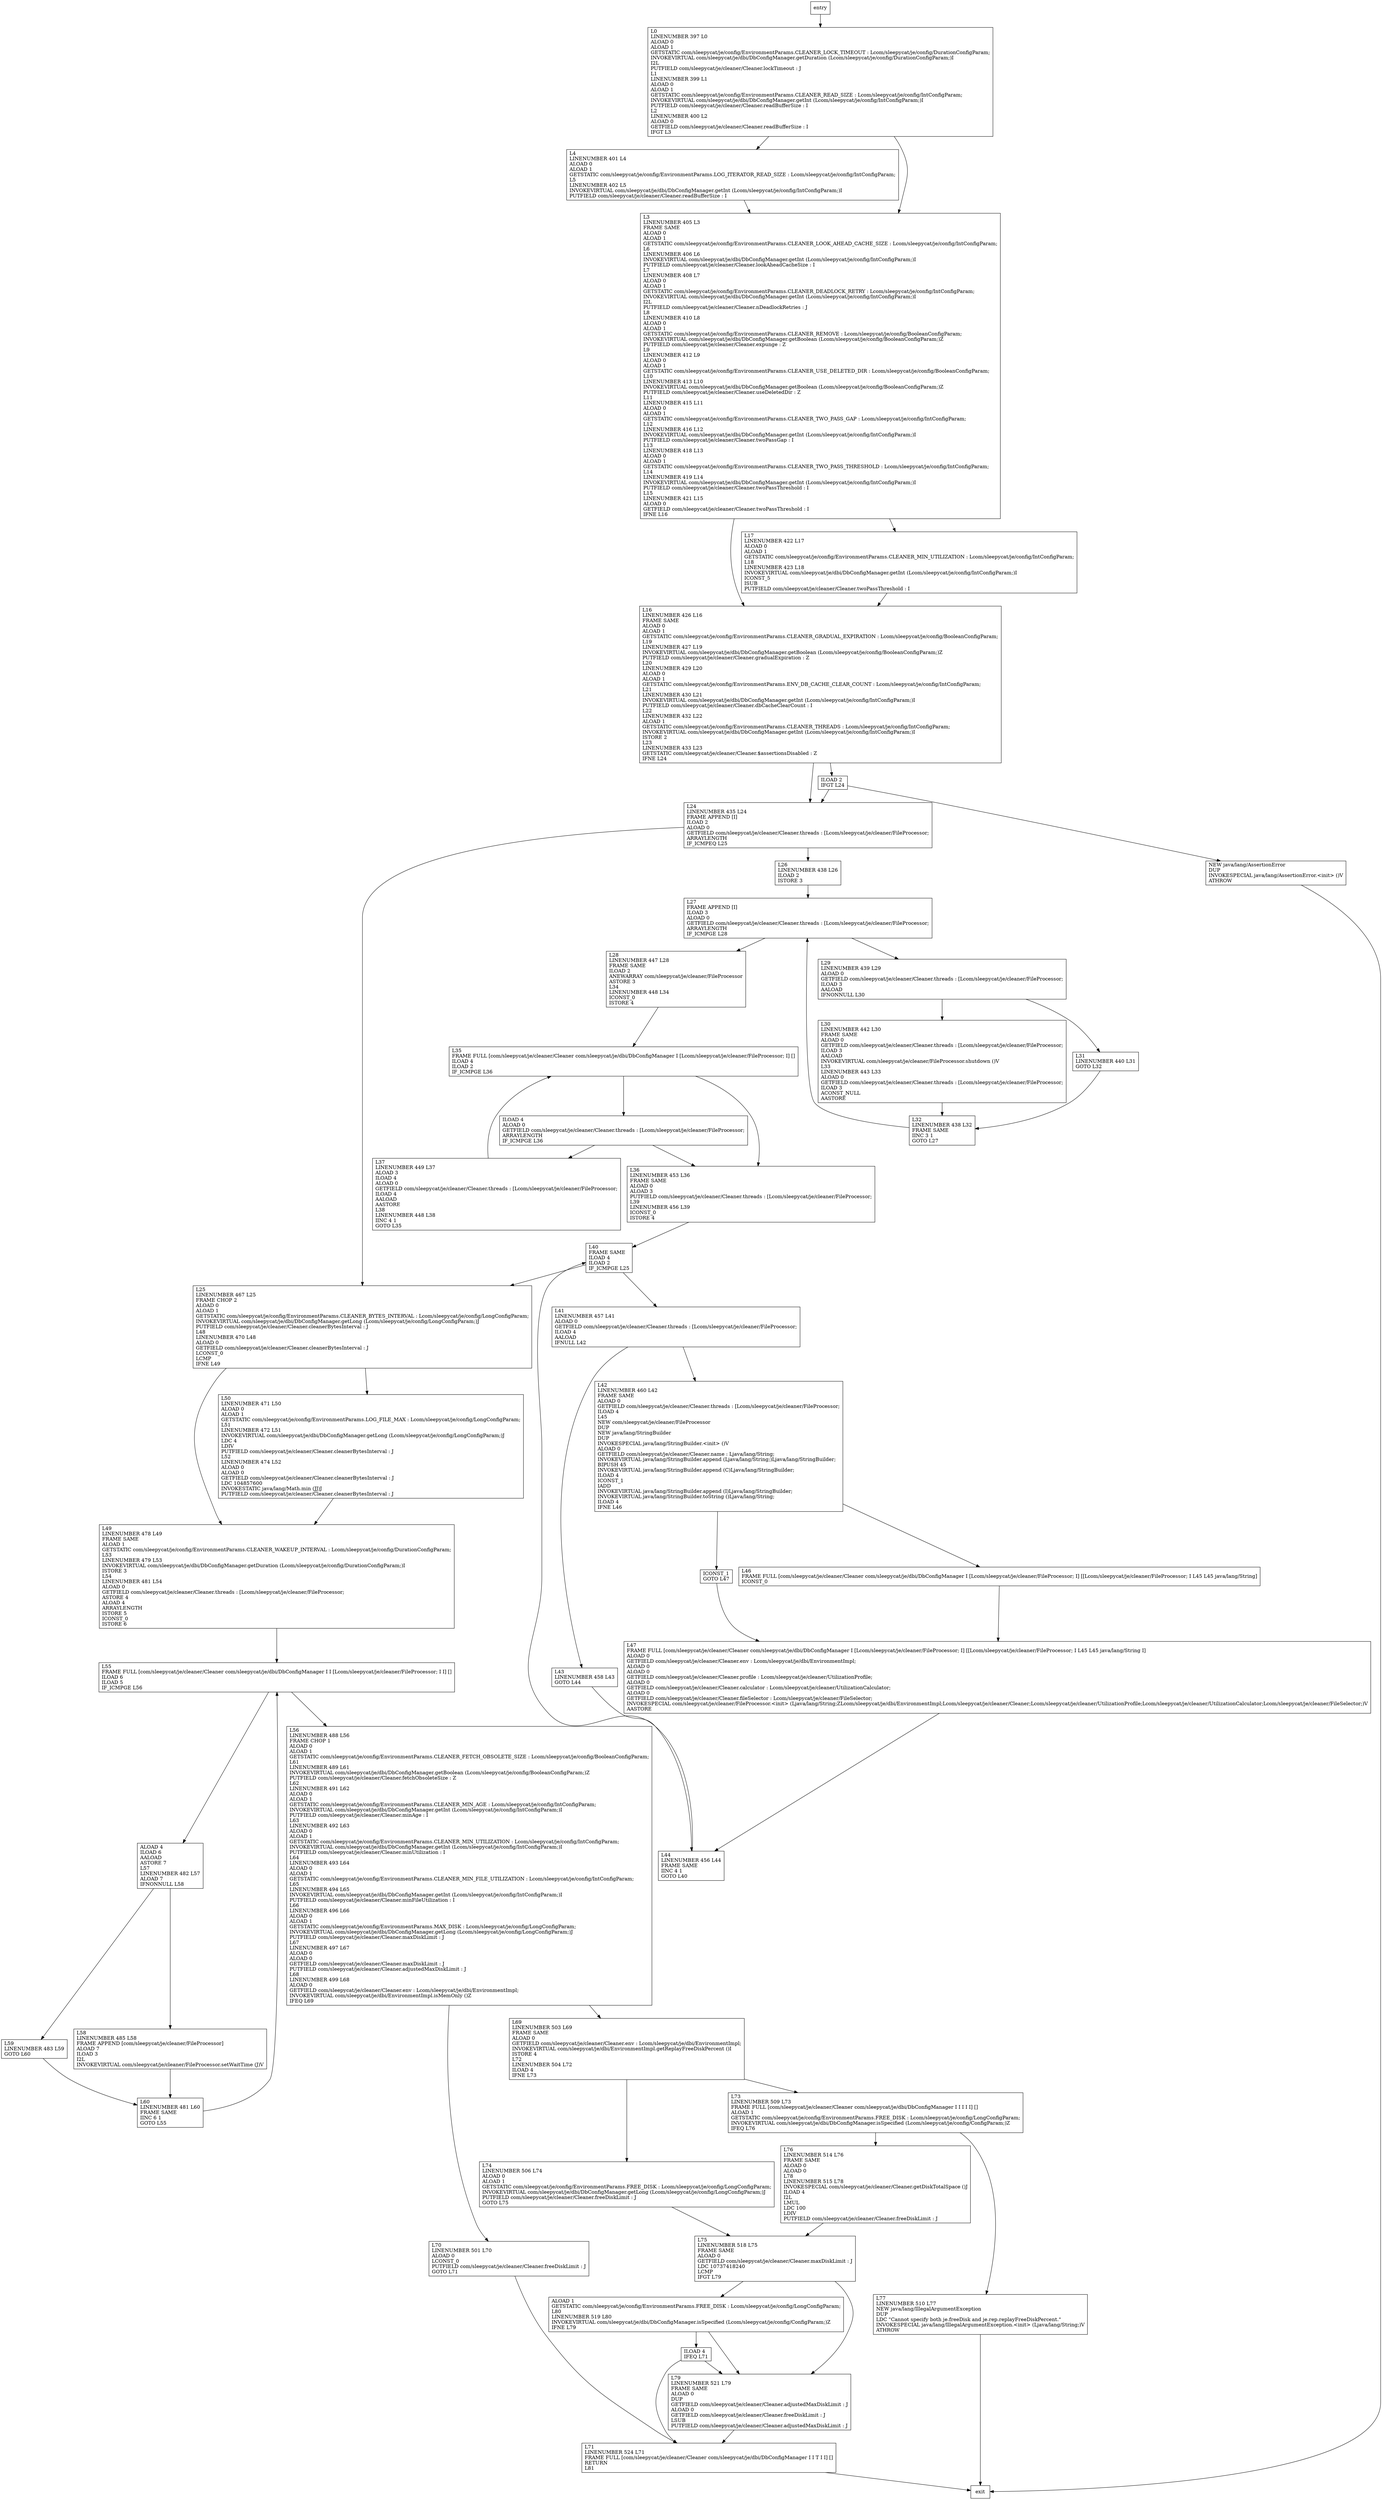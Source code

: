 digraph setMutableProperties {
node [shape=record];
361281690 [label="ILOAD 2\lIFGT L24\l"];
1238836399 [label="L27\lFRAME APPEND [I]\lILOAD 3\lALOAD 0\lGETFIELD com/sleepycat/je/cleaner/Cleaner.threads : [Lcom/sleepycat/je/cleaner/FileProcessor;\lARRAYLENGTH\lIF_ICMPGE L28\l"];
1218242852 [label="ILOAD 4\lALOAD 0\lGETFIELD com/sleepycat/je/cleaner/Cleaner.threads : [Lcom/sleepycat/je/cleaner/FileProcessor;\lARRAYLENGTH\lIF_ICMPGE L36\l"];
930445121 [label="L4\lLINENUMBER 401 L4\lALOAD 0\lALOAD 1\lGETSTATIC com/sleepycat/je/config/EnvironmentParams.LOG_ITERATOR_READ_SIZE : Lcom/sleepycat/je/config/IntConfigParam;\lL5\lLINENUMBER 402 L5\lINVOKEVIRTUAL com/sleepycat/je/dbi/DbConfigManager.getInt (Lcom/sleepycat/je/config/IntConfigParam;)I\lPUTFIELD com/sleepycat/je/cleaner/Cleaner.readBufferSize : I\l"];
1078969868 [label="L3\lLINENUMBER 405 L3\lFRAME SAME\lALOAD 0\lALOAD 1\lGETSTATIC com/sleepycat/je/config/EnvironmentParams.CLEANER_LOOK_AHEAD_CACHE_SIZE : Lcom/sleepycat/je/config/IntConfigParam;\lL6\lLINENUMBER 406 L6\lINVOKEVIRTUAL com/sleepycat/je/dbi/DbConfigManager.getInt (Lcom/sleepycat/je/config/IntConfigParam;)I\lPUTFIELD com/sleepycat/je/cleaner/Cleaner.lookAheadCacheSize : I\lL7\lLINENUMBER 408 L7\lALOAD 0\lALOAD 1\lGETSTATIC com/sleepycat/je/config/EnvironmentParams.CLEANER_DEADLOCK_RETRY : Lcom/sleepycat/je/config/IntConfigParam;\lINVOKEVIRTUAL com/sleepycat/je/dbi/DbConfigManager.getInt (Lcom/sleepycat/je/config/IntConfigParam;)I\lI2L\lPUTFIELD com/sleepycat/je/cleaner/Cleaner.nDeadlockRetries : J\lL8\lLINENUMBER 410 L8\lALOAD 0\lALOAD 1\lGETSTATIC com/sleepycat/je/config/EnvironmentParams.CLEANER_REMOVE : Lcom/sleepycat/je/config/BooleanConfigParam;\lINVOKEVIRTUAL com/sleepycat/je/dbi/DbConfigManager.getBoolean (Lcom/sleepycat/je/config/BooleanConfigParam;)Z\lPUTFIELD com/sleepycat/je/cleaner/Cleaner.expunge : Z\lL9\lLINENUMBER 412 L9\lALOAD 0\lALOAD 1\lGETSTATIC com/sleepycat/je/config/EnvironmentParams.CLEANER_USE_DELETED_DIR : Lcom/sleepycat/je/config/BooleanConfigParam;\lL10\lLINENUMBER 413 L10\lINVOKEVIRTUAL com/sleepycat/je/dbi/DbConfigManager.getBoolean (Lcom/sleepycat/je/config/BooleanConfigParam;)Z\lPUTFIELD com/sleepycat/je/cleaner/Cleaner.useDeletedDir : Z\lL11\lLINENUMBER 415 L11\lALOAD 0\lALOAD 1\lGETSTATIC com/sleepycat/je/config/EnvironmentParams.CLEANER_TWO_PASS_GAP : Lcom/sleepycat/je/config/IntConfigParam;\lL12\lLINENUMBER 416 L12\lINVOKEVIRTUAL com/sleepycat/je/dbi/DbConfigManager.getInt (Lcom/sleepycat/je/config/IntConfigParam;)I\lPUTFIELD com/sleepycat/je/cleaner/Cleaner.twoPassGap : I\lL13\lLINENUMBER 418 L13\lALOAD 0\lALOAD 1\lGETSTATIC com/sleepycat/je/config/EnvironmentParams.CLEANER_TWO_PASS_THRESHOLD : Lcom/sleepycat/je/config/IntConfigParam;\lL14\lLINENUMBER 419 L14\lINVOKEVIRTUAL com/sleepycat/je/dbi/DbConfigManager.getInt (Lcom/sleepycat/je/config/IntConfigParam;)I\lPUTFIELD com/sleepycat/je/cleaner/Cleaner.twoPassThreshold : I\lL15\lLINENUMBER 421 L15\lALOAD 0\lGETFIELD com/sleepycat/je/cleaner/Cleaner.twoPassThreshold : I\lIFNE L16\l"];
1631068373 [label="L43\lLINENUMBER 458 L43\lGOTO L44\l"];
775996623 [label="L69\lLINENUMBER 503 L69\lFRAME SAME\lALOAD 0\lGETFIELD com/sleepycat/je/cleaner/Cleaner.env : Lcom/sleepycat/je/dbi/EnvironmentImpl;\lINVOKEVIRTUAL com/sleepycat/je/dbi/EnvironmentImpl.getReplayFreeDiskPercent ()I\lISTORE 4\lL72\lLINENUMBER 504 L72\lILOAD 4\lIFNE L73\l"];
2034289449 [label="L26\lLINENUMBER 438 L26\lILOAD 2\lISTORE 3\l"];
1818525102 [label="L58\lLINENUMBER 485 L58\lFRAME APPEND [com/sleepycat/je/cleaner/FileProcessor]\lALOAD 7\lILOAD 3\lI2L\lINVOKEVIRTUAL com/sleepycat/je/cleaner/FileProcessor.setWaitTime (J)V\l"];
1119173622 [label="L73\lLINENUMBER 509 L73\lFRAME FULL [com/sleepycat/je/cleaner/Cleaner com/sleepycat/je/dbi/DbConfigManager I I I I I] []\lALOAD 1\lGETSTATIC com/sleepycat/je/config/EnvironmentParams.FREE_DISK : Lcom/sleepycat/je/config/LongConfigParam;\lINVOKEVIRTUAL com/sleepycat/je/dbi/DbConfigManager.isSpecified (Lcom/sleepycat/je/config/ConfigParam;)Z\lIFEQ L76\l"];
1337061323 [label="L49\lLINENUMBER 478 L49\lFRAME SAME\lALOAD 1\lGETSTATIC com/sleepycat/je/config/EnvironmentParams.CLEANER_WAKEUP_INTERVAL : Lcom/sleepycat/je/config/DurationConfigParam;\lL53\lLINENUMBER 479 L53\lINVOKEVIRTUAL com/sleepycat/je/dbi/DbConfigManager.getDuration (Lcom/sleepycat/je/config/DurationConfigParam;)I\lISTORE 3\lL54\lLINENUMBER 481 L54\lALOAD 0\lGETFIELD com/sleepycat/je/cleaner/Cleaner.threads : [Lcom/sleepycat/je/cleaner/FileProcessor;\lASTORE 4\lALOAD 4\lARRAYLENGTH\lISTORE 5\lICONST_0\lISTORE 6\l"];
451801924 [label="L56\lLINENUMBER 488 L56\lFRAME CHOP 1\lALOAD 0\lALOAD 1\lGETSTATIC com/sleepycat/je/config/EnvironmentParams.CLEANER_FETCH_OBSOLETE_SIZE : Lcom/sleepycat/je/config/BooleanConfigParam;\lL61\lLINENUMBER 489 L61\lINVOKEVIRTUAL com/sleepycat/je/dbi/DbConfigManager.getBoolean (Lcom/sleepycat/je/config/BooleanConfigParam;)Z\lPUTFIELD com/sleepycat/je/cleaner/Cleaner.fetchObsoleteSize : Z\lL62\lLINENUMBER 491 L62\lALOAD 0\lALOAD 1\lGETSTATIC com/sleepycat/je/config/EnvironmentParams.CLEANER_MIN_AGE : Lcom/sleepycat/je/config/IntConfigParam;\lINVOKEVIRTUAL com/sleepycat/je/dbi/DbConfigManager.getInt (Lcom/sleepycat/je/config/IntConfigParam;)I\lPUTFIELD com/sleepycat/je/cleaner/Cleaner.minAge : I\lL63\lLINENUMBER 492 L63\lALOAD 0\lALOAD 1\lGETSTATIC com/sleepycat/je/config/EnvironmentParams.CLEANER_MIN_UTILIZATION : Lcom/sleepycat/je/config/IntConfigParam;\lINVOKEVIRTUAL com/sleepycat/je/dbi/DbConfigManager.getInt (Lcom/sleepycat/je/config/IntConfigParam;)I\lPUTFIELD com/sleepycat/je/cleaner/Cleaner.minUtilization : I\lL64\lLINENUMBER 493 L64\lALOAD 0\lALOAD 1\lGETSTATIC com/sleepycat/je/config/EnvironmentParams.CLEANER_MIN_FILE_UTILIZATION : Lcom/sleepycat/je/config/IntConfigParam;\lL65\lLINENUMBER 494 L65\lINVOKEVIRTUAL com/sleepycat/je/dbi/DbConfigManager.getInt (Lcom/sleepycat/je/config/IntConfigParam;)I\lPUTFIELD com/sleepycat/je/cleaner/Cleaner.minFileUtilization : I\lL66\lLINENUMBER 496 L66\lALOAD 0\lALOAD 1\lGETSTATIC com/sleepycat/je/config/EnvironmentParams.MAX_DISK : Lcom/sleepycat/je/config/LongConfigParam;\lINVOKEVIRTUAL com/sleepycat/je/dbi/DbConfigManager.getLong (Lcom/sleepycat/je/config/LongConfigParam;)J\lPUTFIELD com/sleepycat/je/cleaner/Cleaner.maxDiskLimit : J\lL67\lLINENUMBER 497 L67\lALOAD 0\lALOAD 0\lGETFIELD com/sleepycat/je/cleaner/Cleaner.maxDiskLimit : J\lPUTFIELD com/sleepycat/je/cleaner/Cleaner.adjustedMaxDiskLimit : J\lL68\lLINENUMBER 499 L68\lALOAD 0\lGETFIELD com/sleepycat/je/cleaner/Cleaner.env : Lcom/sleepycat/je/dbi/EnvironmentImpl;\lINVOKEVIRTUAL com/sleepycat/je/dbi/EnvironmentImpl.isMemOnly ()Z\lIFEQ L69\l"];
329028189 [label="L40\lFRAME SAME\lILOAD 4\lILOAD 2\lIF_ICMPGE L25\l"];
1862650828 [label="ILOAD 4\lIFEQ L71\l"];
235352788 [label="ALOAD 4\lILOAD 6\lAALOAD\lASTORE 7\lL57\lLINENUMBER 482 L57\lALOAD 7\lIFNONNULL L58\l"];
1309166440 [label="L59\lLINENUMBER 483 L59\lGOTO L60\l"];
1763227053 [label="L37\lLINENUMBER 449 L37\lALOAD 3\lILOAD 4\lALOAD 0\lGETFIELD com/sleepycat/je/cleaner/Cleaner.threads : [Lcom/sleepycat/je/cleaner/FileProcessor;\lILOAD 4\lAALOAD\lAASTORE\lL38\lLINENUMBER 448 L38\lIINC 4 1\lGOTO L35\l"];
1834551700 [label="L71\lLINENUMBER 524 L71\lFRAME FULL [com/sleepycat/je/cleaner/Cleaner com/sleepycat/je/dbi/DbConfigManager I I T I I] []\lRETURN\lL81\l"];
37131655 [label="L47\lFRAME FULL [com/sleepycat/je/cleaner/Cleaner com/sleepycat/je/dbi/DbConfigManager I [Lcom/sleepycat/je/cleaner/FileProcessor; I] [[Lcom/sleepycat/je/cleaner/FileProcessor; I L45 L45 java/lang/String I]\lALOAD 0\lGETFIELD com/sleepycat/je/cleaner/Cleaner.env : Lcom/sleepycat/je/dbi/EnvironmentImpl;\lALOAD 0\lALOAD 0\lGETFIELD com/sleepycat/je/cleaner/Cleaner.profile : Lcom/sleepycat/je/cleaner/UtilizationProfile;\lALOAD 0\lGETFIELD com/sleepycat/je/cleaner/Cleaner.calculator : Lcom/sleepycat/je/cleaner/UtilizationCalculator;\lALOAD 0\lGETFIELD com/sleepycat/je/cleaner/Cleaner.fileSelector : Lcom/sleepycat/je/cleaner/FileSelector;\lINVOKESPECIAL com/sleepycat/je/cleaner/FileProcessor.\<init\> (Ljava/lang/String;ZLcom/sleepycat/je/dbi/EnvironmentImpl;Lcom/sleepycat/je/cleaner/Cleaner;Lcom/sleepycat/je/cleaner/UtilizationProfile;Lcom/sleepycat/je/cleaner/UtilizationCalculator;Lcom/sleepycat/je/cleaner/FileSelector;)V\lAASTORE\l"];
432739172 [label="L25\lLINENUMBER 467 L25\lFRAME CHOP 2\lALOAD 0\lALOAD 1\lGETSTATIC com/sleepycat/je/config/EnvironmentParams.CLEANER_BYTES_INTERVAL : Lcom/sleepycat/je/config/LongConfigParam;\lINVOKEVIRTUAL com/sleepycat/je/dbi/DbConfigManager.getLong (Lcom/sleepycat/je/config/LongConfigParam;)J\lPUTFIELD com/sleepycat/je/cleaner/Cleaner.cleanerBytesInterval : J\lL48\lLINENUMBER 470 L48\lALOAD 0\lGETFIELD com/sleepycat/je/cleaner/Cleaner.cleanerBytesInterval : J\lLCONST_0\lLCMP\lIFNE L49\l"];
580880740 [label="L70\lLINENUMBER 501 L70\lALOAD 0\lLCONST_0\lPUTFIELD com/sleepycat/je/cleaner/Cleaner.freeDiskLimit : J\lGOTO L71\l"];
765131927 [label="L35\lFRAME FULL [com/sleepycat/je/cleaner/Cleaner com/sleepycat/je/dbi/DbConfigManager I [Lcom/sleepycat/je/cleaner/FileProcessor; I] []\lILOAD 4\lILOAD 2\lIF_ICMPGE L36\l"];
2036180065 [label="L50\lLINENUMBER 471 L50\lALOAD 0\lALOAD 1\lGETSTATIC com/sleepycat/je/config/EnvironmentParams.LOG_FILE_MAX : Lcom/sleepycat/je/config/LongConfigParam;\lL51\lLINENUMBER 472 L51\lINVOKEVIRTUAL com/sleepycat/je/dbi/DbConfigManager.getLong (Lcom/sleepycat/je/config/LongConfigParam;)J\lLDC 4\lLDIV\lPUTFIELD com/sleepycat/je/cleaner/Cleaner.cleanerBytesInterval : J\lL52\lLINENUMBER 474 L52\lALOAD 0\lALOAD 0\lGETFIELD com/sleepycat/je/cleaner/Cleaner.cleanerBytesInterval : J\lLDC 104857600\lINVOKESTATIC java/lang/Math.min (JJ)J\lPUTFIELD com/sleepycat/je/cleaner/Cleaner.cleanerBytesInterval : J\l"];
734618697 [label="L24\lLINENUMBER 435 L24\lFRAME APPEND [I]\lILOAD 2\lALOAD 0\lGETFIELD com/sleepycat/je/cleaner/Cleaner.threads : [Lcom/sleepycat/je/cleaner/FileProcessor;\lARRAYLENGTH\lIF_ICMPEQ L25\l"];
1724549632 [label="L30\lLINENUMBER 442 L30\lFRAME SAME\lALOAD 0\lGETFIELD com/sleepycat/je/cleaner/Cleaner.threads : [Lcom/sleepycat/je/cleaner/FileProcessor;\lILOAD 3\lAALOAD\lINVOKEVIRTUAL com/sleepycat/je/cleaner/FileProcessor.shutdown ()V\lL33\lLINENUMBER 443 L33\lALOAD 0\lGETFIELD com/sleepycat/je/cleaner/Cleaner.threads : [Lcom/sleepycat/je/cleaner/FileProcessor;\lILOAD 3\lACONST_NULL\lAASTORE\l"];
1312962032 [label="L41\lLINENUMBER 457 L41\lALOAD 0\lGETFIELD com/sleepycat/je/cleaner/Cleaner.threads : [Lcom/sleepycat/je/cleaner/FileProcessor;\lILOAD 4\lAALOAD\lIFNULL L42\l"];
2058675960 [label="L36\lLINENUMBER 453 L36\lFRAME SAME\lALOAD 0\lALOAD 3\lPUTFIELD com/sleepycat/je/cleaner/Cleaner.threads : [Lcom/sleepycat/je/cleaner/FileProcessor;\lL39\lLINENUMBER 456 L39\lICONST_0\lISTORE 4\l"];
2059452583 [label="L77\lLINENUMBER 510 L77\lNEW java/lang/IllegalArgumentException\lDUP\lLDC \"Cannot specify both je.freeDisk and je.rep.replayFreeDiskPercent.\"\lINVOKESPECIAL java/lang/IllegalArgumentException.\<init\> (Ljava/lang/String;)V\lATHROW\l"];
675270715 [label="L28\lLINENUMBER 447 L28\lFRAME SAME\lILOAD 2\lANEWARRAY com/sleepycat/je/cleaner/FileProcessor\lASTORE 3\lL34\lLINENUMBER 448 L34\lICONST_0\lISTORE 4\l"];
807543018 [label="L32\lLINENUMBER 438 L32\lFRAME SAME\lIINC 3 1\lGOTO L27\l"];
1473863574 [label="L29\lLINENUMBER 439 L29\lALOAD 0\lGETFIELD com/sleepycat/je/cleaner/Cleaner.threads : [Lcom/sleepycat/je/cleaner/FileProcessor;\lILOAD 3\lAALOAD\lIFNONNULL L30\l"];
924504724 [label="L16\lLINENUMBER 426 L16\lFRAME SAME\lALOAD 0\lALOAD 1\lGETSTATIC com/sleepycat/je/config/EnvironmentParams.CLEANER_GRADUAL_EXPIRATION : Lcom/sleepycat/je/config/BooleanConfigParam;\lL19\lLINENUMBER 427 L19\lINVOKEVIRTUAL com/sleepycat/je/dbi/DbConfigManager.getBoolean (Lcom/sleepycat/je/config/BooleanConfigParam;)Z\lPUTFIELD com/sleepycat/je/cleaner/Cleaner.gradualExpiration : Z\lL20\lLINENUMBER 429 L20\lALOAD 0\lALOAD 1\lGETSTATIC com/sleepycat/je/config/EnvironmentParams.ENV_DB_CACHE_CLEAR_COUNT : Lcom/sleepycat/je/config/IntConfigParam;\lL21\lLINENUMBER 430 L21\lINVOKEVIRTUAL com/sleepycat/je/dbi/DbConfigManager.getInt (Lcom/sleepycat/je/config/IntConfigParam;)I\lPUTFIELD com/sleepycat/je/cleaner/Cleaner.dbCacheClearCount : I\lL22\lLINENUMBER 432 L22\lALOAD 1\lGETSTATIC com/sleepycat/je/config/EnvironmentParams.CLEANER_THREADS : Lcom/sleepycat/je/config/IntConfigParam;\lINVOKEVIRTUAL com/sleepycat/je/dbi/DbConfigManager.getInt (Lcom/sleepycat/je/config/IntConfigParam;)I\lISTORE 2\lL23\lLINENUMBER 433 L23\lGETSTATIC com/sleepycat/je/cleaner/Cleaner.$assertionsDisabled : Z\lIFNE L24\l"];
434558133 [label="L60\lLINENUMBER 481 L60\lFRAME SAME\lIINC 6 1\lGOTO L55\l"];
1842089157 [label="L17\lLINENUMBER 422 L17\lALOAD 0\lALOAD 1\lGETSTATIC com/sleepycat/je/config/EnvironmentParams.CLEANER_MIN_UTILIZATION : Lcom/sleepycat/je/config/IntConfigParam;\lL18\lLINENUMBER 423 L18\lINVOKEVIRTUAL com/sleepycat/je/dbi/DbConfigManager.getInt (Lcom/sleepycat/je/config/IntConfigParam;)I\lICONST_5\lISUB\lPUTFIELD com/sleepycat/je/cleaner/Cleaner.twoPassThreshold : I\l"];
742511078 [label="L55\lFRAME FULL [com/sleepycat/je/cleaner/Cleaner com/sleepycat/je/dbi/DbConfigManager I I [Lcom/sleepycat/je/cleaner/FileProcessor; I I] []\lILOAD 6\lILOAD 5\lIF_ICMPGE L56\l"];
1302418562 [label="L42\lLINENUMBER 460 L42\lFRAME SAME\lALOAD 0\lGETFIELD com/sleepycat/je/cleaner/Cleaner.threads : [Lcom/sleepycat/je/cleaner/FileProcessor;\lILOAD 4\lL45\lNEW com/sleepycat/je/cleaner/FileProcessor\lDUP\lNEW java/lang/StringBuilder\lDUP\lINVOKESPECIAL java/lang/StringBuilder.\<init\> ()V\lALOAD 0\lGETFIELD com/sleepycat/je/cleaner/Cleaner.name : Ljava/lang/String;\lINVOKEVIRTUAL java/lang/StringBuilder.append (Ljava/lang/String;)Ljava/lang/StringBuilder;\lBIPUSH 45\lINVOKEVIRTUAL java/lang/StringBuilder.append (C)Ljava/lang/StringBuilder;\lILOAD 4\lICONST_1\lIADD\lINVOKEVIRTUAL java/lang/StringBuilder.append (I)Ljava/lang/StringBuilder;\lINVOKEVIRTUAL java/lang/StringBuilder.toString ()Ljava/lang/String;\lILOAD 4\lIFNE L46\l"];
1337989965 [label="ALOAD 1\lGETSTATIC com/sleepycat/je/config/EnvironmentParams.FREE_DISK : Lcom/sleepycat/je/config/LongConfigParam;\lL80\lLINENUMBER 519 L80\lINVOKEVIRTUAL com/sleepycat/je/dbi/DbConfigManager.isSpecified (Lcom/sleepycat/je/config/ConfigParam;)Z\lIFNE L79\l"];
2009282789 [label="L79\lLINENUMBER 521 L79\lFRAME SAME\lALOAD 0\lDUP\lGETFIELD com/sleepycat/je/cleaner/Cleaner.adjustedMaxDiskLimit : J\lALOAD 0\lGETFIELD com/sleepycat/je/cleaner/Cleaner.freeDiskLimit : J\lLSUB\lPUTFIELD com/sleepycat/je/cleaner/Cleaner.adjustedMaxDiskLimit : J\l"];
405746890 [label="NEW java/lang/AssertionError\lDUP\lINVOKESPECIAL java/lang/AssertionError.\<init\> ()V\lATHROW\l"];
1709860383 [label="ICONST_1\lGOTO L47\l"];
879855953 [label="L75\lLINENUMBER 518 L75\lFRAME SAME\lALOAD 0\lGETFIELD com/sleepycat/je/cleaner/Cleaner.maxDiskLimit : J\lLDC 10737418240\lLCMP\lIFGT L79\l"];
978860305 [label="L44\lLINENUMBER 456 L44\lFRAME SAME\lIINC 4 1\lGOTO L40\l"];
373831226 [label="L31\lLINENUMBER 440 L31\lGOTO L32\l"];
1437722551 [label="L0\lLINENUMBER 397 L0\lALOAD 0\lALOAD 1\lGETSTATIC com/sleepycat/je/config/EnvironmentParams.CLEANER_LOCK_TIMEOUT : Lcom/sleepycat/je/config/DurationConfigParam;\lINVOKEVIRTUAL com/sleepycat/je/dbi/DbConfigManager.getDuration (Lcom/sleepycat/je/config/DurationConfigParam;)I\lI2L\lPUTFIELD com/sleepycat/je/cleaner/Cleaner.lockTimeout : J\lL1\lLINENUMBER 399 L1\lALOAD 0\lALOAD 1\lGETSTATIC com/sleepycat/je/config/EnvironmentParams.CLEANER_READ_SIZE : Lcom/sleepycat/je/config/IntConfigParam;\lINVOKEVIRTUAL com/sleepycat/je/dbi/DbConfigManager.getInt (Lcom/sleepycat/je/config/IntConfigParam;)I\lPUTFIELD com/sleepycat/je/cleaner/Cleaner.readBufferSize : I\lL2\lLINENUMBER 400 L2\lALOAD 0\lGETFIELD com/sleepycat/je/cleaner/Cleaner.readBufferSize : I\lIFGT L3\l"];
1786509779 [label="L74\lLINENUMBER 506 L74\lALOAD 0\lALOAD 1\lGETSTATIC com/sleepycat/je/config/EnvironmentParams.FREE_DISK : Lcom/sleepycat/je/config/LongConfigParam;\lINVOKEVIRTUAL com/sleepycat/je/dbi/DbConfigManager.getLong (Lcom/sleepycat/je/config/LongConfigParam;)J\lPUTFIELD com/sleepycat/je/cleaner/Cleaner.freeDiskLimit : J\lGOTO L75\l"];
297870306 [label="L76\lLINENUMBER 514 L76\lFRAME SAME\lALOAD 0\lALOAD 0\lL78\lLINENUMBER 515 L78\lINVOKESPECIAL com/sleepycat/je/cleaner/Cleaner.getDiskTotalSpace ()J\lILOAD 4\lI2L\lLMUL\lLDC 100\lLDIV\lPUTFIELD com/sleepycat/je/cleaner/Cleaner.freeDiskLimit : J\l"];
1173675263 [label="L46\lFRAME FULL [com/sleepycat/je/cleaner/Cleaner com/sleepycat/je/dbi/DbConfigManager I [Lcom/sleepycat/je/cleaner/FileProcessor; I] [[Lcom/sleepycat/je/cleaner/FileProcessor; I L45 L45 java/lang/String]\lICONST_0\l"];
entry;
exit;
1218242852 -> 1763227053
1218242852 -> 2058675960
1078969868 -> 924504724
1078969868 -> 1842089157
775996623 -> 1119173622
775996623 -> 1786509779
1818525102 -> 434558133
1119173622 -> 297870306
1119173622 -> 2059452583
1337061323 -> 742511078
235352788 -> 1309166440
235352788 -> 1818525102
1309166440 -> 434558133
1834551700 -> exit
580880740 -> 1834551700
765131927 -> 1218242852
765131927 -> 2058675960
2036180065 -> 1337061323
1724549632 -> 807543018
1312962032 -> 1302418562
1312962032 -> 1631068373
2058675960 -> 329028189
2059452583 -> exit
675270715 -> 765131927
entry -> 1437722551
924504724 -> 361281690
924504724 -> 734618697
1842089157 -> 924504724
742511078 -> 451801924
742511078 -> 235352788
405746890 -> exit
978860305 -> 329028189
297870306 -> 879855953
361281690 -> 405746890
361281690 -> 734618697
1238836399 -> 675270715
1238836399 -> 1473863574
930445121 -> 1078969868
1631068373 -> 978860305
2034289449 -> 1238836399
451801924 -> 580880740
451801924 -> 775996623
329028189 -> 1312962032
329028189 -> 432739172
1862650828 -> 2009282789
1862650828 -> 1834551700
1763227053 -> 765131927
37131655 -> 978860305
432739172 -> 1337061323
432739172 -> 2036180065
734618697 -> 2034289449
734618697 -> 432739172
807543018 -> 1238836399
1473863574 -> 373831226
1473863574 -> 1724549632
434558133 -> 742511078
1302418562 -> 1709860383
1302418562 -> 1173675263
1337989965 -> 2009282789
1337989965 -> 1862650828
2009282789 -> 1834551700
1709860383 -> 37131655
879855953 -> 1337989965
879855953 -> 2009282789
373831226 -> 807543018
1437722551 -> 930445121
1437722551 -> 1078969868
1786509779 -> 879855953
1173675263 -> 37131655
}
